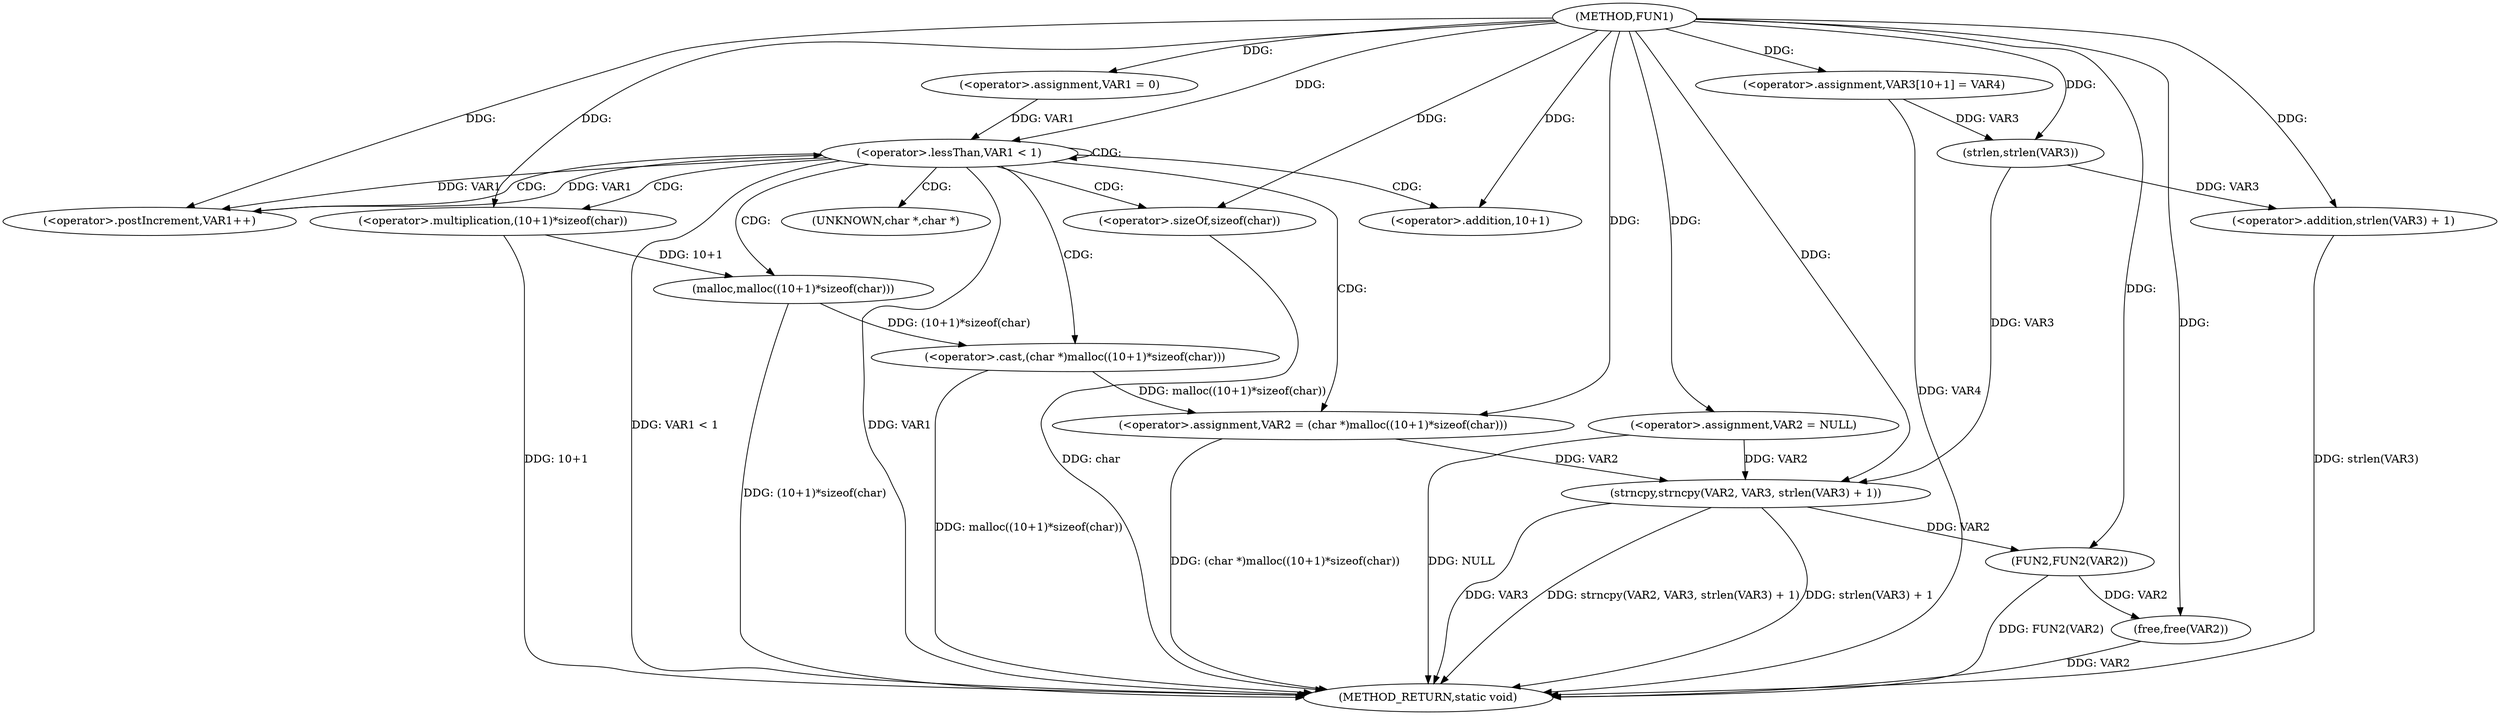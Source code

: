 digraph FUN1 {  
"1000100" [label = "(METHOD,FUN1)" ]
"1000144" [label = "(METHOD_RETURN,static void)" ]
"1000104" [label = "(<operator>.assignment,VAR2 = NULL)" ]
"1000108" [label = "(<operator>.assignment,VAR1 = 0)" ]
"1000111" [label = "(<operator>.lessThan,VAR1 < 1)" ]
"1000114" [label = "(<operator>.postIncrement,VAR1++)" ]
"1000117" [label = "(<operator>.assignment,VAR2 = (char *)malloc((10+1)*sizeof(char)))" ]
"1000119" [label = "(<operator>.cast,(char *)malloc((10+1)*sizeof(char)))" ]
"1000121" [label = "(malloc,malloc((10+1)*sizeof(char)))" ]
"1000122" [label = "(<operator>.multiplication,(10+1)*sizeof(char))" ]
"1000123" [label = "(<operator>.addition,10+1)" ]
"1000126" [label = "(<operator>.sizeOf,sizeof(char))" ]
"1000130" [label = "(<operator>.assignment,VAR3[10+1] = VAR4)" ]
"1000133" [label = "(strncpy,strncpy(VAR2, VAR3, strlen(VAR3) + 1))" ]
"1000136" [label = "(<operator>.addition,strlen(VAR3) + 1)" ]
"1000137" [label = "(strlen,strlen(VAR3))" ]
"1000140" [label = "(FUN2,FUN2(VAR2))" ]
"1000142" [label = "(free,free(VAR2))" ]
"1000120" [label = "(UNKNOWN,char *,char *)" ]
  "1000140" -> "1000144"  [ label = "DDG: FUN2(VAR2)"] 
  "1000119" -> "1000144"  [ label = "DDG: malloc((10+1)*sizeof(char))"] 
  "1000126" -> "1000144"  [ label = "DDG: char"] 
  "1000133" -> "1000144"  [ label = "DDG: VAR3"] 
  "1000117" -> "1000144"  [ label = "DDG: (char *)malloc((10+1)*sizeof(char))"] 
  "1000111" -> "1000144"  [ label = "DDG: VAR1 < 1"] 
  "1000122" -> "1000144"  [ label = "DDG: 10+1"] 
  "1000130" -> "1000144"  [ label = "DDG: VAR4"] 
  "1000133" -> "1000144"  [ label = "DDG: strncpy(VAR2, VAR3, strlen(VAR3) + 1)"] 
  "1000111" -> "1000144"  [ label = "DDG: VAR1"] 
  "1000142" -> "1000144"  [ label = "DDG: VAR2"] 
  "1000133" -> "1000144"  [ label = "DDG: strlen(VAR3) + 1"] 
  "1000121" -> "1000144"  [ label = "DDG: (10+1)*sizeof(char)"] 
  "1000136" -> "1000144"  [ label = "DDG: strlen(VAR3)"] 
  "1000104" -> "1000144"  [ label = "DDG: NULL"] 
  "1000100" -> "1000104"  [ label = "DDG: "] 
  "1000100" -> "1000108"  [ label = "DDG: "] 
  "1000114" -> "1000111"  [ label = "DDG: VAR1"] 
  "1000108" -> "1000111"  [ label = "DDG: VAR1"] 
  "1000100" -> "1000111"  [ label = "DDG: "] 
  "1000111" -> "1000114"  [ label = "DDG: VAR1"] 
  "1000100" -> "1000114"  [ label = "DDG: "] 
  "1000119" -> "1000117"  [ label = "DDG: malloc((10+1)*sizeof(char))"] 
  "1000100" -> "1000117"  [ label = "DDG: "] 
  "1000121" -> "1000119"  [ label = "DDG: (10+1)*sizeof(char)"] 
  "1000122" -> "1000121"  [ label = "DDG: 10+1"] 
  "1000100" -> "1000122"  [ label = "DDG: "] 
  "1000100" -> "1000123"  [ label = "DDG: "] 
  "1000100" -> "1000126"  [ label = "DDG: "] 
  "1000100" -> "1000130"  [ label = "DDG: "] 
  "1000104" -> "1000133"  [ label = "DDG: VAR2"] 
  "1000117" -> "1000133"  [ label = "DDG: VAR2"] 
  "1000100" -> "1000133"  [ label = "DDG: "] 
  "1000137" -> "1000133"  [ label = "DDG: VAR3"] 
  "1000137" -> "1000136"  [ label = "DDG: VAR3"] 
  "1000130" -> "1000137"  [ label = "DDG: VAR3"] 
  "1000100" -> "1000137"  [ label = "DDG: "] 
  "1000100" -> "1000136"  [ label = "DDG: "] 
  "1000133" -> "1000140"  [ label = "DDG: VAR2"] 
  "1000100" -> "1000140"  [ label = "DDG: "] 
  "1000140" -> "1000142"  [ label = "DDG: VAR2"] 
  "1000100" -> "1000142"  [ label = "DDG: "] 
  "1000111" -> "1000121"  [ label = "CDG: "] 
  "1000111" -> "1000123"  [ label = "CDG: "] 
  "1000111" -> "1000119"  [ label = "CDG: "] 
  "1000111" -> "1000114"  [ label = "CDG: "] 
  "1000111" -> "1000120"  [ label = "CDG: "] 
  "1000111" -> "1000117"  [ label = "CDG: "] 
  "1000111" -> "1000111"  [ label = "CDG: "] 
  "1000111" -> "1000122"  [ label = "CDG: "] 
  "1000111" -> "1000126"  [ label = "CDG: "] 
}
